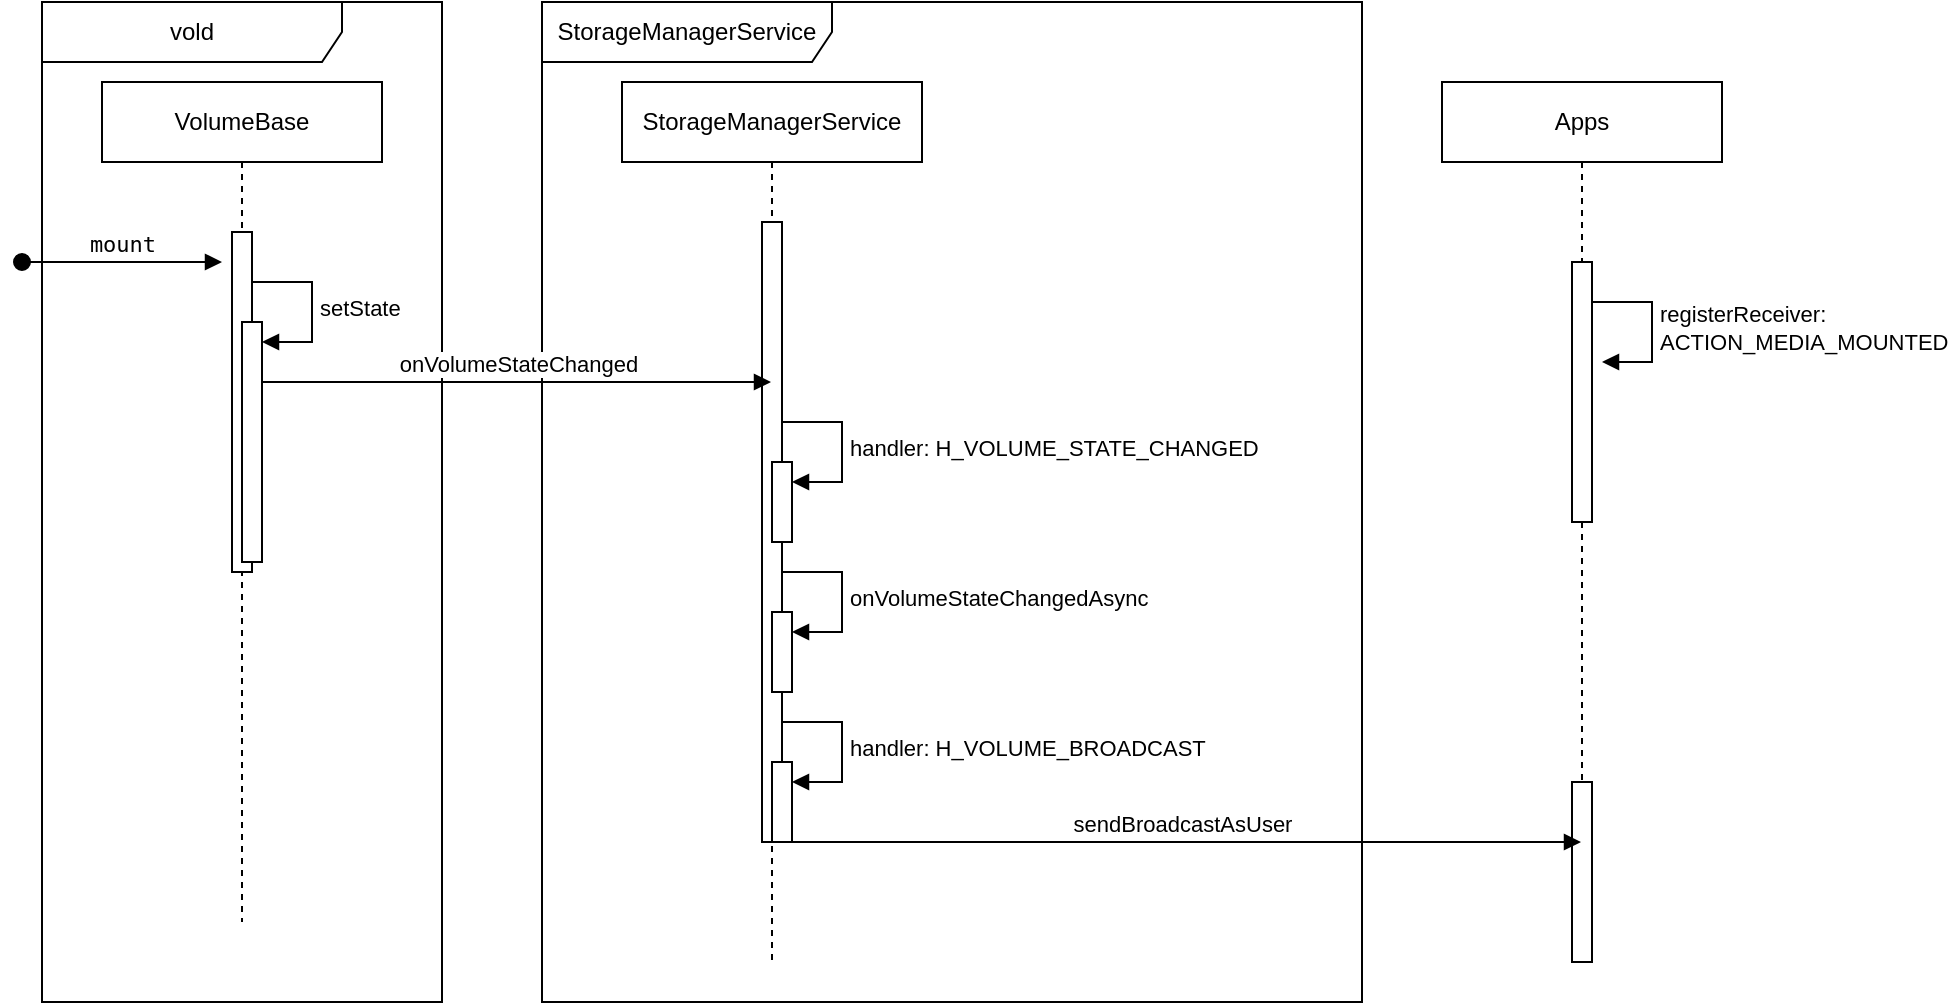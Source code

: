 <mxfile version="21.6.2" type="device">
  <diagram name="Page-1" id="2YBvvXClWsGukQMizWep">
    <mxGraphModel dx="1434" dy="1864" grid="1" gridSize="10" guides="1" tooltips="1" connect="1" arrows="1" fold="1" page="1" pageScale="1" pageWidth="850" pageHeight="1100" math="0" shadow="0">
      <root>
        <mxCell id="0" />
        <mxCell id="1" parent="0" />
        <mxCell id="fyYRCdSPNX3wc5f1jBzx-48" value="&lt;pre style=&quot;border: 0px; margin-top: 0px; margin-bottom: 0px; text-align: start;&quot;&gt;mount&lt;/pre&gt;" style="html=1;verticalAlign=bottom;startArrow=oval;startFill=1;endArrow=block;startSize=8;edgeStyle=elbowEdgeStyle;elbow=vertical;curved=0;rounded=0;" parent="1" edge="1">
          <mxGeometry width="60" relative="1" as="geometry">
            <mxPoint x="50" y="90" as="sourcePoint" />
            <mxPoint x="150" y="90" as="targetPoint" />
            <mxPoint as="offset" />
          </mxGeometry>
        </mxCell>
        <mxCell id="YQc9ioTsTIl2W0XEpxCy-2" value="VolumeBase" style="shape=umlLifeline;perimeter=lifelinePerimeter;whiteSpace=wrap;html=1;container=0;dropTarget=0;collapsible=0;recursiveResize=0;outlineConnect=0;portConstraint=eastwest;newEdgeStyle={&quot;edgeStyle&quot;:&quot;elbowEdgeStyle&quot;,&quot;elbow&quot;:&quot;vertical&quot;,&quot;curved&quot;:0,&quot;rounded&quot;:0};" parent="1" vertex="1">
          <mxGeometry x="90" width="140" height="420" as="geometry" />
        </mxCell>
        <mxCell id="YQc9ioTsTIl2W0XEpxCy-3" value="" style="html=1;points=[];perimeter=orthogonalPerimeter;outlineConnect=0;targetShapes=umlLifeline;portConstraint=eastwest;newEdgeStyle={&quot;edgeStyle&quot;:&quot;elbowEdgeStyle&quot;,&quot;elbow&quot;:&quot;vertical&quot;,&quot;curved&quot;:0,&quot;rounded&quot;:0};" parent="YQc9ioTsTIl2W0XEpxCy-2" vertex="1">
          <mxGeometry x="65" y="75" width="10" height="170" as="geometry" />
        </mxCell>
        <mxCell id="YQc9ioTsTIl2W0XEpxCy-4" value="vold" style="shape=umlFrame;whiteSpace=wrap;html=1;pointerEvents=0;width=150;height=30;" parent="1" vertex="1">
          <mxGeometry x="60" y="-40" width="200" height="500" as="geometry" />
        </mxCell>
        <mxCell id="YQc9ioTsTIl2W0XEpxCy-5" value="StorageManagerService" style="shape=umlFrame;whiteSpace=wrap;html=1;pointerEvents=0;width=145;height=30;" parent="1" vertex="1">
          <mxGeometry x="310" y="-40" width="410" height="500" as="geometry" />
        </mxCell>
        <mxCell id="gMbylMxWP29JA-Kpazjt-3" value="StorageManagerService" style="shape=umlLifeline;perimeter=lifelinePerimeter;whiteSpace=wrap;html=1;container=0;dropTarget=0;collapsible=0;recursiveResize=0;outlineConnect=0;portConstraint=eastwest;newEdgeStyle={&quot;edgeStyle&quot;:&quot;elbowEdgeStyle&quot;,&quot;elbow&quot;:&quot;vertical&quot;,&quot;curved&quot;:0,&quot;rounded&quot;:0};" vertex="1" parent="1">
          <mxGeometry x="350" width="150" height="440" as="geometry" />
        </mxCell>
        <mxCell id="gMbylMxWP29JA-Kpazjt-4" value="" style="html=1;points=[];perimeter=orthogonalPerimeter;outlineConnect=0;targetShapes=umlLifeline;portConstraint=eastwest;newEdgeStyle={&quot;edgeStyle&quot;:&quot;elbowEdgeStyle&quot;,&quot;elbow&quot;:&quot;vertical&quot;,&quot;curved&quot;:0,&quot;rounded&quot;:0};" vertex="1" parent="gMbylMxWP29JA-Kpazjt-3">
          <mxGeometry x="70" y="70" width="10" height="310" as="geometry" />
        </mxCell>
        <mxCell id="gMbylMxWP29JA-Kpazjt-12" value="" style="html=1;points=[];perimeter=orthogonalPerimeter;outlineConnect=0;targetShapes=umlLifeline;portConstraint=eastwest;newEdgeStyle={&quot;edgeStyle&quot;:&quot;elbowEdgeStyle&quot;,&quot;elbow&quot;:&quot;vertical&quot;,&quot;curved&quot;:0,&quot;rounded&quot;:0};" vertex="1" parent="gMbylMxWP29JA-Kpazjt-3">
          <mxGeometry x="75" y="190" width="10" height="40" as="geometry" />
        </mxCell>
        <mxCell id="gMbylMxWP29JA-Kpazjt-13" value="handler: H_VOLUME_STATE_CHANGED" style="html=1;align=left;spacingLeft=2;endArrow=block;rounded=0;edgeStyle=orthogonalEdgeStyle;curved=0;rounded=0;" edge="1" target="gMbylMxWP29JA-Kpazjt-12" parent="gMbylMxWP29JA-Kpazjt-3">
          <mxGeometry relative="1" as="geometry">
            <mxPoint x="80" y="170" as="sourcePoint" />
            <Array as="points">
              <mxPoint x="110" y="200" />
            </Array>
          </mxGeometry>
        </mxCell>
        <mxCell id="gMbylMxWP29JA-Kpazjt-14" value="" style="html=1;points=[];perimeter=orthogonalPerimeter;outlineConnect=0;targetShapes=umlLifeline;portConstraint=eastwest;newEdgeStyle={&quot;edgeStyle&quot;:&quot;elbowEdgeStyle&quot;,&quot;elbow&quot;:&quot;vertical&quot;,&quot;curved&quot;:0,&quot;rounded&quot;:0};" vertex="1" parent="gMbylMxWP29JA-Kpazjt-3">
          <mxGeometry x="75" y="265" width="10" height="40" as="geometry" />
        </mxCell>
        <mxCell id="gMbylMxWP29JA-Kpazjt-15" value="onVolumeStateChangedAsync" style="html=1;align=left;spacingLeft=2;endArrow=block;rounded=0;edgeStyle=orthogonalEdgeStyle;curved=0;rounded=0;" edge="1" target="gMbylMxWP29JA-Kpazjt-14" parent="gMbylMxWP29JA-Kpazjt-3">
          <mxGeometry relative="1" as="geometry">
            <mxPoint x="80" y="245" as="sourcePoint" />
            <Array as="points">
              <mxPoint x="110" y="275" />
            </Array>
          </mxGeometry>
        </mxCell>
        <mxCell id="gMbylMxWP29JA-Kpazjt-16" value="" style="html=1;points=[];perimeter=orthogonalPerimeter;outlineConnect=0;targetShapes=umlLifeline;portConstraint=eastwest;newEdgeStyle={&quot;edgeStyle&quot;:&quot;elbowEdgeStyle&quot;,&quot;elbow&quot;:&quot;vertical&quot;,&quot;curved&quot;:0,&quot;rounded&quot;:0};" vertex="1" parent="gMbylMxWP29JA-Kpazjt-3">
          <mxGeometry x="75" y="340" width="10" height="40" as="geometry" />
        </mxCell>
        <mxCell id="gMbylMxWP29JA-Kpazjt-17" value="handler:&amp;nbsp;H_VOLUME_BROADCAST" style="html=1;align=left;spacingLeft=2;endArrow=block;rounded=0;edgeStyle=orthogonalEdgeStyle;curved=0;rounded=0;" edge="1" target="gMbylMxWP29JA-Kpazjt-16" parent="gMbylMxWP29JA-Kpazjt-3">
          <mxGeometry relative="1" as="geometry">
            <mxPoint x="80" y="320" as="sourcePoint" />
            <Array as="points">
              <mxPoint x="110" y="350" />
            </Array>
          </mxGeometry>
        </mxCell>
        <mxCell id="gMbylMxWP29JA-Kpazjt-5" value="Apps&lt;pre style=&quot;border: 0px; margin-top: 0px; margin-bottom: 0px; text-align: start; background-color: rgb(255, 255, 255);&quot;&gt;&lt;span style=&quot;display: inline;&quot; class=&quot;scope-body&quot; id=&quot;scope_id_f8f47586_fold&quot;&gt;&lt;/span&gt;&lt;/pre&gt;" style="shape=umlLifeline;perimeter=lifelinePerimeter;whiteSpace=wrap;html=1;container=0;dropTarget=0;collapsible=0;recursiveResize=0;outlineConnect=0;portConstraint=eastwest;newEdgeStyle={&quot;edgeStyle&quot;:&quot;elbowEdgeStyle&quot;,&quot;elbow&quot;:&quot;vertical&quot;,&quot;curved&quot;:0,&quot;rounded&quot;:0};" vertex="1" parent="1">
          <mxGeometry x="760" width="140" height="440" as="geometry" />
        </mxCell>
        <mxCell id="gMbylMxWP29JA-Kpazjt-6" value="" style="html=1;points=[];perimeter=orthogonalPerimeter;outlineConnect=0;targetShapes=umlLifeline;portConstraint=eastwest;newEdgeStyle={&quot;edgeStyle&quot;:&quot;elbowEdgeStyle&quot;,&quot;elbow&quot;:&quot;vertical&quot;,&quot;curved&quot;:0,&quot;rounded&quot;:0};" vertex="1" parent="gMbylMxWP29JA-Kpazjt-5">
          <mxGeometry x="65" y="350" width="10" height="90" as="geometry" />
        </mxCell>
        <mxCell id="gMbylMxWP29JA-Kpazjt-19" value="" style="html=1;points=[];perimeter=orthogonalPerimeter;outlineConnect=0;targetShapes=umlLifeline;portConstraint=eastwest;newEdgeStyle={&quot;edgeStyle&quot;:&quot;elbowEdgeStyle&quot;,&quot;elbow&quot;:&quot;vertical&quot;,&quot;curved&quot;:0,&quot;rounded&quot;:0};" vertex="1" parent="gMbylMxWP29JA-Kpazjt-5">
          <mxGeometry x="65" y="90" width="10" height="130" as="geometry" />
        </mxCell>
        <mxCell id="gMbylMxWP29JA-Kpazjt-21" value="registerReceiver:&amp;nbsp;&lt;br&gt;ACTION_MEDIA_MOUNTED" style="html=1;align=left;spacingLeft=2;endArrow=block;rounded=0;edgeStyle=orthogonalEdgeStyle;curved=0;rounded=0;" edge="1" parent="gMbylMxWP29JA-Kpazjt-5">
          <mxGeometry relative="1" as="geometry">
            <mxPoint x="75" y="110" as="sourcePoint" />
            <Array as="points">
              <mxPoint x="105" y="140" />
            </Array>
            <mxPoint x="80" y="140" as="targetPoint" />
          </mxGeometry>
        </mxCell>
        <mxCell id="gMbylMxWP29JA-Kpazjt-9" value="" style="html=1;points=[];perimeter=orthogonalPerimeter;outlineConnect=0;targetShapes=umlLifeline;portConstraint=eastwest;newEdgeStyle={&quot;edgeStyle&quot;:&quot;elbowEdgeStyle&quot;,&quot;elbow&quot;:&quot;vertical&quot;,&quot;curved&quot;:0,&quot;rounded&quot;:0};" vertex="1" parent="1">
          <mxGeometry x="160" y="120" width="10" height="120" as="geometry" />
        </mxCell>
        <mxCell id="gMbylMxWP29JA-Kpazjt-10" value="setState" style="html=1;align=left;spacingLeft=2;endArrow=block;rounded=0;edgeStyle=orthogonalEdgeStyle;curved=0;rounded=0;" edge="1" target="gMbylMxWP29JA-Kpazjt-9" parent="1">
          <mxGeometry relative="1" as="geometry">
            <mxPoint x="165" y="100" as="sourcePoint" />
            <Array as="points">
              <mxPoint x="195" y="130" />
            </Array>
          </mxGeometry>
        </mxCell>
        <mxCell id="gMbylMxWP29JA-Kpazjt-11" value="onVolumeStateChanged" style="html=1;verticalAlign=bottom;endArrow=block;edgeStyle=elbowEdgeStyle;elbow=vertical;curved=0;rounded=0;" edge="1" parent="1" target="gMbylMxWP29JA-Kpazjt-3">
          <mxGeometry width="80" relative="1" as="geometry">
            <mxPoint x="170" y="150" as="sourcePoint" />
            <mxPoint x="250" y="150" as="targetPoint" />
          </mxGeometry>
        </mxCell>
        <mxCell id="gMbylMxWP29JA-Kpazjt-18" value="sendBroadcastAsUser" style="html=1;verticalAlign=bottom;endArrow=block;edgeStyle=elbowEdgeStyle;elbow=vertical;curved=0;rounded=0;" edge="1" parent="1" target="gMbylMxWP29JA-Kpazjt-5">
          <mxGeometry width="80" relative="1" as="geometry">
            <mxPoint x="430" y="380" as="sourcePoint" />
            <mxPoint x="510" y="380" as="targetPoint" />
          </mxGeometry>
        </mxCell>
      </root>
    </mxGraphModel>
  </diagram>
</mxfile>
